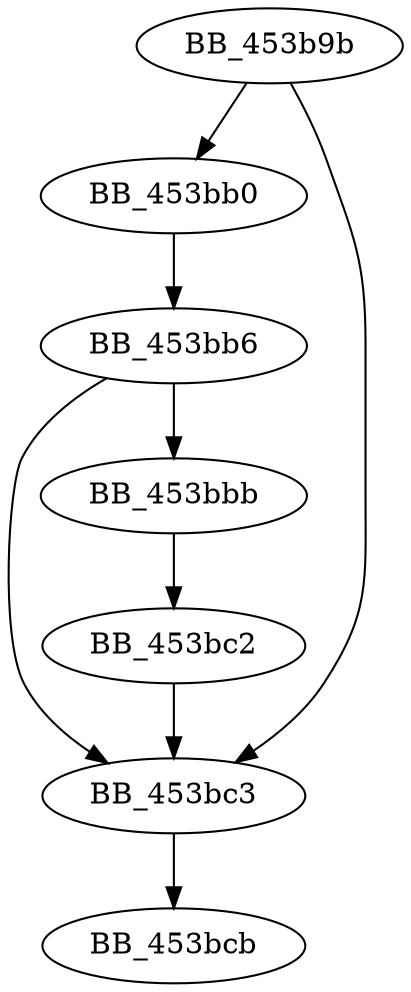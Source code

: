 DiGraph sub_453B9B{
BB_453b9b->BB_453bb0
BB_453b9b->BB_453bc3
BB_453bb0->BB_453bb6
BB_453bb6->BB_453bbb
BB_453bb6->BB_453bc3
BB_453bbb->BB_453bc2
BB_453bc2->BB_453bc3
BB_453bc3->BB_453bcb
}
